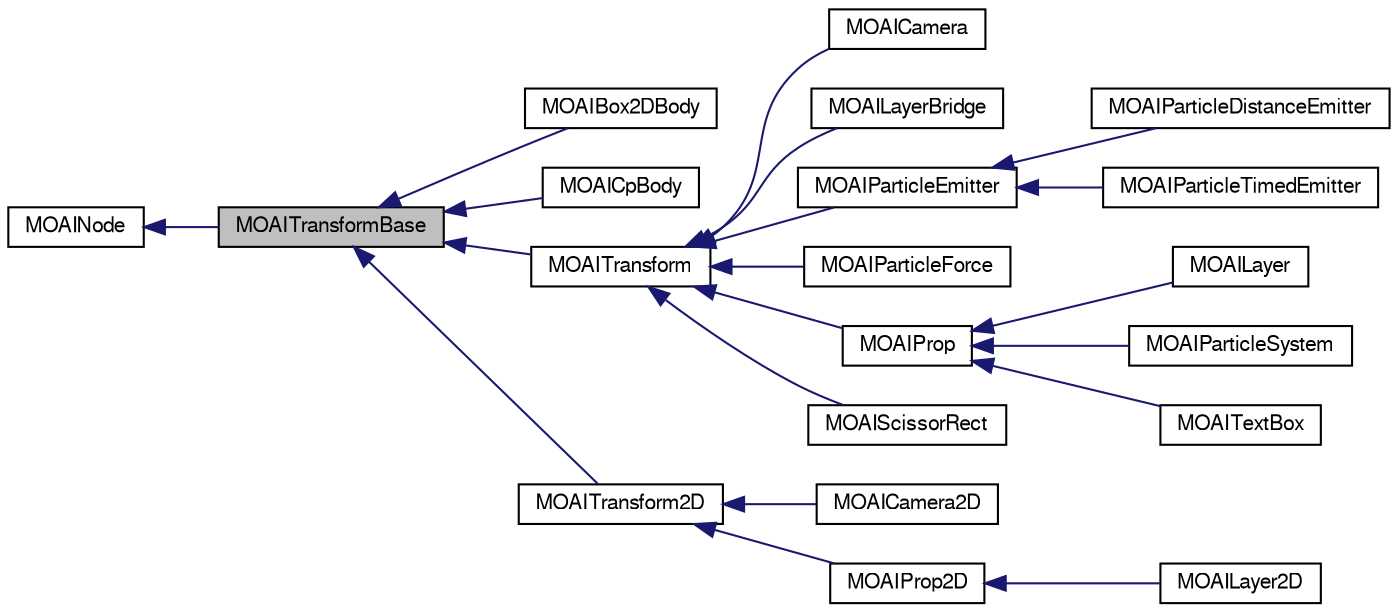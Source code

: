 digraph G
{
  edge [fontname="FreeSans",fontsize="10",labelfontname="FreeSans",labelfontsize="10"];
  node [fontname="FreeSans",fontsize="10",shape=record];
  rankdir=LR;
  Node1 [label="MOAITransformBase",height=0.2,width=0.4,color="black", fillcolor="grey75", style="filled" fontcolor="black"];
  Node2 -> Node1 [dir=back,color="midnightblue",fontsize="10",style="solid",fontname="FreeSans"];
  Node2 [label="MOAINode",height=0.2,width=0.4,color="black", fillcolor="white", style="filled",URL="$class_m_o_a_i_node.html",tooltip="Base for all attribute bearing Moai objects and dependency graph nodes."];
  Node1 -> Node3 [dir=back,color="midnightblue",fontsize="10",style="solid",fontname="FreeSans"];
  Node3 [label="MOAIBox2DBody",height=0.2,width=0.4,color="black", fillcolor="white", style="filled",URL="$class_m_o_a_i_box2_d_body.html",tooltip="Box2D body.   	&lt;table cellpadding=&quot;8&quot;&gt;&lt;tr&gt; &lt;td vertical-align=&quot;top&quot..."];
  Node1 -> Node4 [dir=back,color="midnightblue",fontsize="10",style="solid",fontname="FreeSans"];
  Node4 [label="MOAICpBody",height=0.2,width=0.4,color="black", fillcolor="white", style="filled",URL="$class_m_o_a_i_cp_body.html",tooltip="Chipmunk Body.   	&lt;table cellpadding=&quot;8&quot;&gt;&lt;tr&gt; &lt;td vertical-align=&quot;top&q..."];
  Node1 -> Node5 [dir=back,color="midnightblue",fontsize="10",style="solid",fontname="FreeSans"];
  Node5 [label="MOAITransform",height=0.2,width=0.4,color="black", fillcolor="white", style="filled",URL="$class_m_o_a_i_transform.html",tooltip="Transformation hierarchy node.   	&lt;table cellpadding=&quot;8&quot;&gt;&lt;tr&gt; &lt;td vertical-a..."];
  Node5 -> Node6 [dir=back,color="midnightblue",fontsize="10",style="solid",fontname="FreeSans"];
  Node6 [label="MOAICamera",height=0.2,width=0.4,color="black", fillcolor="white", style="filled",URL="$class_m_o_a_i_camera.html",tooltip="Perspective or orthographic camera."];
  Node5 -> Node7 [dir=back,color="midnightblue",fontsize="10",style="solid",fontname="FreeSans"];
  Node7 [label="MOAILayerBridge",height=0.2,width=0.4,color="black", fillcolor="white", style="filled",URL="$class_m_o_a_i_layer_bridge.html",tooltip="2D transform for connecting transforms across scenes. Useful for HUD overlay items and map pins..."];
  Node5 -> Node8 [dir=back,color="midnightblue",fontsize="10",style="solid",fontname="FreeSans"];
  Node8 [label="MOAIParticleEmitter",height=0.2,width=0.4,color="black", fillcolor="white", style="filled",URL="$class_m_o_a_i_particle_emitter.html",tooltip="Particle emitter."];
  Node8 -> Node9 [dir=back,color="midnightblue",fontsize="10",style="solid",fontname="FreeSans"];
  Node9 [label="MOAIParticleDistanceEmitter",height=0.2,width=0.4,color="black", fillcolor="white", style="filled",URL="$class_m_o_a_i_particle_distance_emitter.html",tooltip="Particle emitter."];
  Node8 -> Node10 [dir=back,color="midnightblue",fontsize="10",style="solid",fontname="FreeSans"];
  Node10 [label="MOAIParticleTimedEmitter",height=0.2,width=0.4,color="black", fillcolor="white", style="filled",URL="$class_m_o_a_i_particle_timed_emitter.html",tooltip="Particle emitter."];
  Node5 -> Node11 [dir=back,color="midnightblue",fontsize="10",style="solid",fontname="FreeSans"];
  Node11 [label="MOAIParticleForce",height=0.2,width=0.4,color="black", fillcolor="white", style="filled",URL="$class_m_o_a_i_particle_force.html",tooltip="Particle force.   	&lt;table cellpadding=&quot;8&quot;&gt;&lt;tr&gt; &lt;td vertical-align=&quot;top&..."];
  Node5 -> Node12 [dir=back,color="midnightblue",fontsize="10",style="solid",fontname="FreeSans"];
  Node12 [label="MOAIProp",height=0.2,width=0.4,color="black", fillcolor="white", style="filled",URL="$class_m_o_a_i_prop.html",tooltip="Base class for props.   	&lt;table cellpadding=&quot;8&quot;&gt;&lt;tr&gt; &lt;td vertical-align=&quo..."];
  Node12 -> Node13 [dir=back,color="midnightblue",fontsize="10",style="solid",fontname="FreeSans"];
  Node13 [label="MOAILayer",height=0.2,width=0.4,color="black", fillcolor="white", style="filled",URL="$class_m_o_a_i_layer.html",tooltip="Scene controls class.   	&lt;table cellpadding=&quot;8&quot;&gt;&lt;tr&gt; &lt;td vertical-align=&quo..."];
  Node12 -> Node14 [dir=back,color="midnightblue",fontsize="10",style="solid",fontname="FreeSans"];
  Node14 [label="MOAIParticleSystem",height=0.2,width=0.4,color="black", fillcolor="white", style="filled",URL="$class_m_o_a_i_particle_system.html",tooltip="Particle system."];
  Node12 -> Node15 [dir=back,color="midnightblue",fontsize="10",style="solid",fontname="FreeSans"];
  Node15 [label="MOAITextBox",height=0.2,width=0.4,color="black", fillcolor="white", style="filled",URL="$class_m_o_a_i_text_box.html"];
  Node5 -> Node16 [dir=back,color="midnightblue",fontsize="10",style="solid",fontname="FreeSans"];
  Node16 [label="MOAIScissorRect",height=0.2,width=0.4,color="black", fillcolor="white", style="filled",URL="$class_m_o_a_i_scissor_rect.html",tooltip="Class for clipping props when drawing."];
  Node1 -> Node17 [dir=back,color="midnightblue",fontsize="10",style="solid",fontname="FreeSans"];
  Node17 [label="MOAITransform2D",height=0.2,width=0.4,color="black", fillcolor="white", style="filled",URL="$class_m_o_a_i_transform2_d.html",tooltip="2D transformation hierarchy node.   	&lt;table cellpadding=&quot;8&quot;&gt;&lt;tr&gt; &lt;td vertica..."];
  Node17 -> Node18 [dir=back,color="midnightblue",fontsize="10",style="solid",fontname="FreeSans"];
  Node18 [label="MOAICamera2D",height=0.2,width=0.4,color="black", fillcolor="white", style="filled",URL="$class_m_o_a_i_camera2_d.html",tooltip="2D camera."];
  Node17 -> Node19 [dir=back,color="midnightblue",fontsize="10",style="solid",fontname="FreeSans"];
  Node19 [label="MOAIProp2D",height=0.2,width=0.4,color="black", fillcolor="white", style="filled",URL="$class_m_o_a_i_prop2_d.html",tooltip="2D prop."];
  Node19 -> Node20 [dir=back,color="midnightblue",fontsize="10",style="solid",fontname="FreeSans"];
  Node20 [label="MOAILayer2D",height=0.2,width=0.4,color="black", fillcolor="white", style="filled",URL="$class_m_o_a_i_layer2_d.html",tooltip="2D layer.   	&lt;table cellpadding=&quot;8&quot;&gt;&lt;tr&gt; &lt;td vertical-align=&quot;top&quot;&..."];
}
